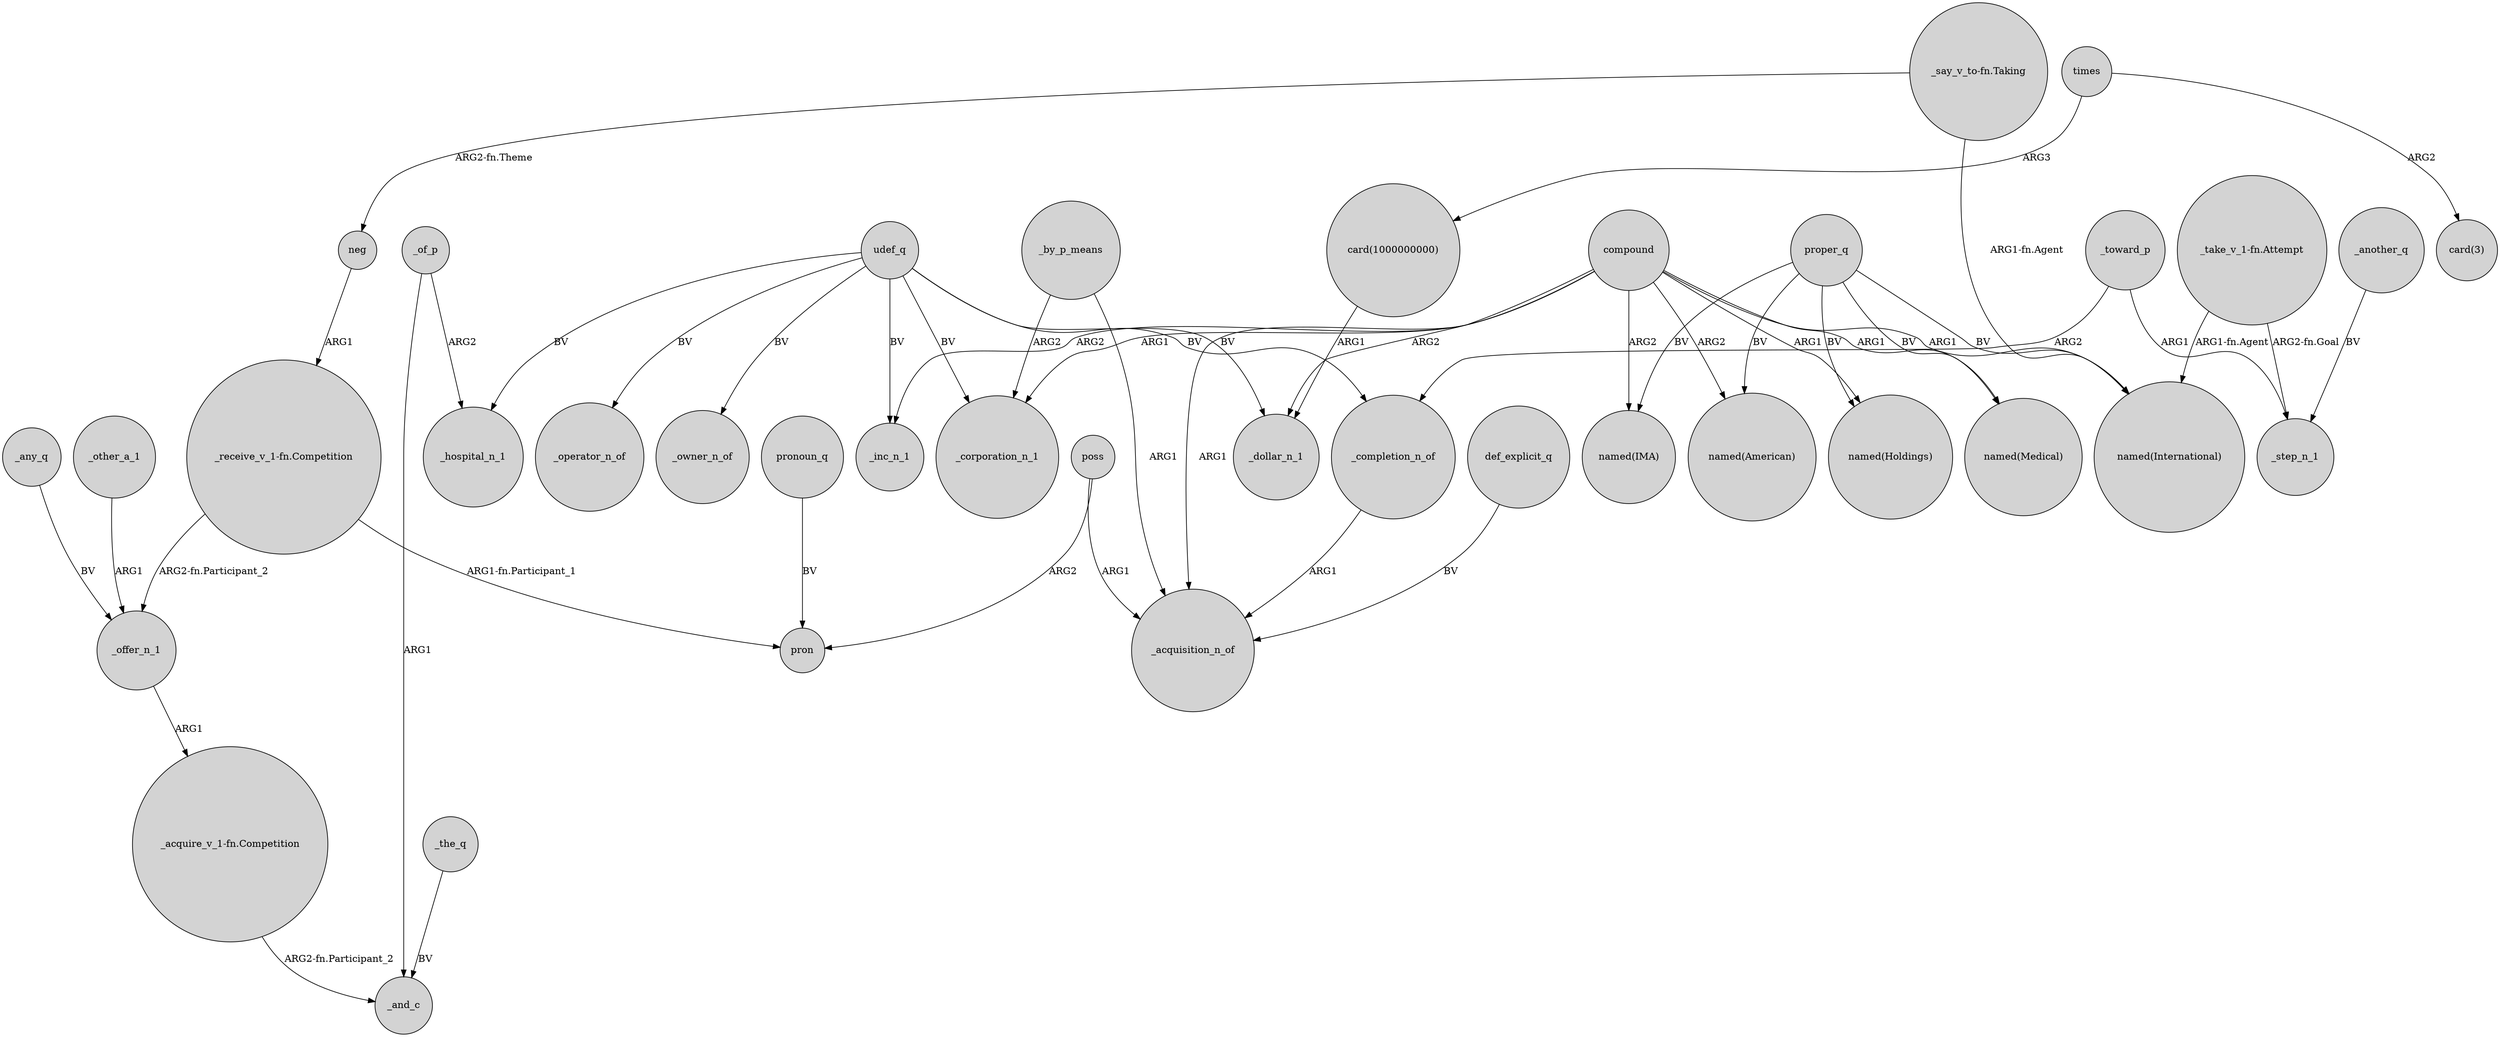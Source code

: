 digraph {
	node [shape=circle style=filled]
	"card(1000000000)" -> _dollar_n_1 [label=ARG1]
	_of_p -> _hospital_n_1 [label=ARG2]
	_any_q -> _offer_n_1 [label=BV]
	_offer_n_1 -> "_acquire_v_1-fn.Competition" [label=ARG1]
	_other_a_1 -> _offer_n_1 [label=ARG1]
	"_say_v_to-fn.Taking" -> "named(International)" [label="ARG1-fn.Agent"]
	_the_q -> _and_c [label=BV]
	udef_q -> _owner_n_of [label=BV]
	neg -> "_receive_v_1-fn.Competition" [label=ARG1]
	udef_q -> _hospital_n_1 [label=BV]
	compound -> "named(International)" [label=ARG1]
	times -> "card(3)" [label=ARG2]
	compound -> _dollar_n_1 [label=ARG2]
	"_acquire_v_1-fn.Competition" -> _and_c [label="ARG2-fn.Participant_2"]
	_by_p_means -> _corporation_n_1 [label=ARG2]
	proper_q -> "named(Medical)" [label=BV]
	"_say_v_to-fn.Taking" -> neg [label="ARG2-fn.Theme"]
	times -> "card(1000000000)" [label=ARG3]
	"_receive_v_1-fn.Competition" -> pron [label="ARG1-fn.Participant_1"]
	def_explicit_q -> _acquisition_n_of [label=BV]
	_of_p -> _and_c [label=ARG1]
	_completion_n_of -> _acquisition_n_of [label=ARG1]
	pronoun_q -> pron [label=BV]
	udef_q -> _inc_n_1 [label=BV]
	proper_q -> "named(Holdings)" [label=BV]
	poss -> pron [label=ARG2]
	compound -> "named(Medical)" [label=ARG1]
	compound -> _inc_n_1 [label=ARG2]
	_toward_p -> _completion_n_of [label=ARG2]
	proper_q -> "named(International)" [label=BV]
	"_receive_v_1-fn.Competition" -> _offer_n_1 [label="ARG2-fn.Participant_2"]
	udef_q -> _dollar_n_1 [label=BV]
	proper_q -> "named(IMA)" [label=BV]
	udef_q -> _completion_n_of [label=BV]
	compound -> _acquisition_n_of [label=ARG1]
	_toward_p -> _step_n_1 [label=ARG1]
	compound -> "named(Holdings)" [label=ARG1]
	udef_q -> _corporation_n_1 [label=BV]
	compound -> "named(IMA)" [label=ARG2]
	"_take_v_1-fn.Attempt" -> "named(International)" [label="ARG1-fn.Agent"]
	compound -> "named(American)" [label=ARG2]
	_by_p_means -> _acquisition_n_of [label=ARG1]
	_another_q -> _step_n_1 [label=BV]
	proper_q -> "named(American)" [label=BV]
	compound -> _corporation_n_1 [label=ARG1]
	udef_q -> _operator_n_of [label=BV]
	poss -> _acquisition_n_of [label=ARG1]
	"_take_v_1-fn.Attempt" -> _step_n_1 [label="ARG2-fn.Goal"]
}
